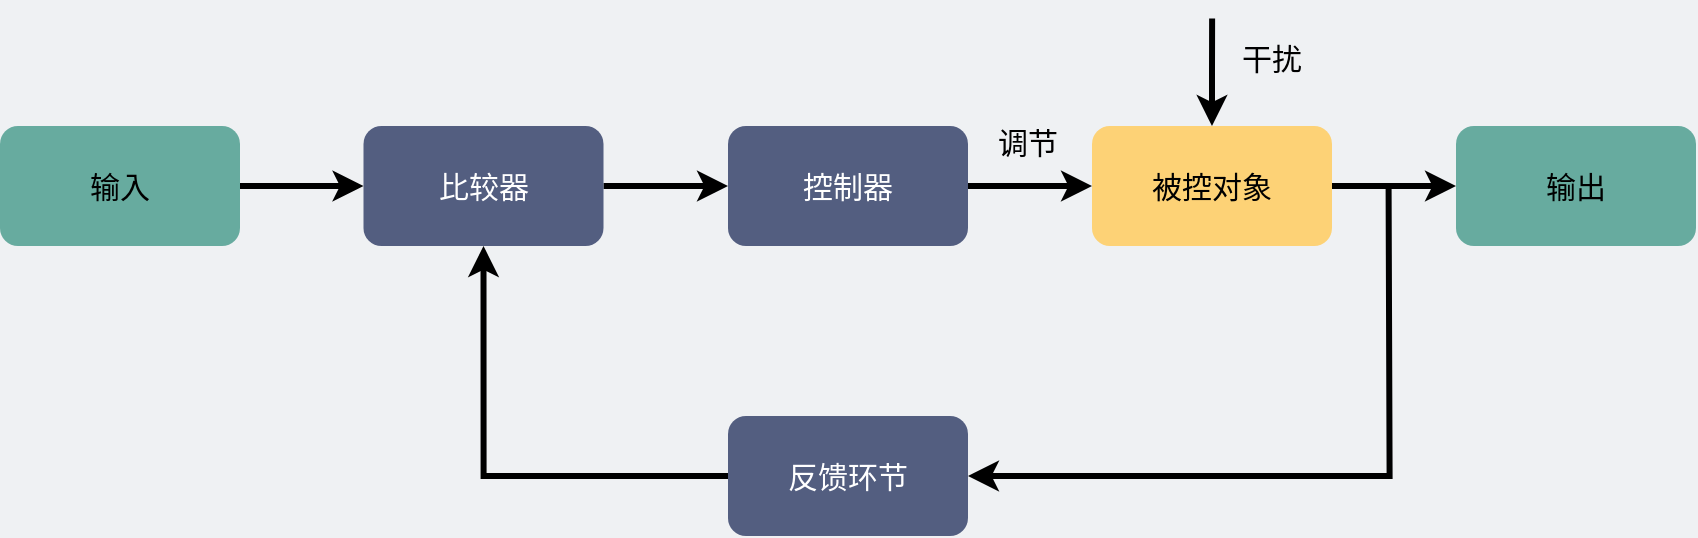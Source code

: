 <mxfile version="16.5.2" type="github">
  <diagram id="Lof0R5rhfGAX3NdKyFyQ" name="Page-1">
    <mxGraphModel dx="1323" dy="-98" grid="0" gridSize="10" guides="1" tooltips="1" connect="1" arrows="1" fold="1" page="1" pageScale="1" pageWidth="1000" pageHeight="400" background="#EFF1F3" math="0" shadow="0">
      <root>
        <mxCell id="0" />
        <mxCell id="1" parent="0" />
        <mxCell id="jft_UB1_TuQkSTq4L1ZP-5" style="edgeStyle=orthogonalEdgeStyle;rounded=0;orthogonalLoop=1;jettySize=auto;html=1;exitX=1;exitY=0.5;exitDx=0;exitDy=0;entryX=0;entryY=0.5;entryDx=0;entryDy=0;strokeWidth=3;" parent="1" source="U5H95pQ-bFL1ZXfvbdUM-4" target="lHOGtCii_1D8-ynuGwen-3" edge="1">
          <mxGeometry relative="1" as="geometry" />
        </mxCell>
        <mxCell id="U5H95pQ-bFL1ZXfvbdUM-4" value="控制器" style="rounded=1;whiteSpace=wrap;html=1;fillColor=#535E80;fontSize=15;strokeColor=none;fontColor=#FFFFFF;" parent="1" vertex="1">
          <mxGeometry x="438" y="926" width="120" height="60" as="geometry" />
        </mxCell>
        <mxCell id="jft_UB1_TuQkSTq4L1ZP-8" style="edgeStyle=orthogonalEdgeStyle;rounded=0;orthogonalLoop=1;jettySize=auto;html=1;exitX=1;exitY=0.5;exitDx=0;exitDy=0;entryX=0;entryY=0.5;entryDx=0;entryDy=0;strokeWidth=3;" parent="1" source="lHOGtCii_1D8-ynuGwen-3" target="jft_UB1_TuQkSTq4L1ZP-7" edge="1">
          <mxGeometry relative="1" as="geometry" />
        </mxCell>
        <mxCell id="jft_UB1_TuQkSTq4L1ZP-13" style="edgeStyle=orthogonalEdgeStyle;rounded=0;orthogonalLoop=1;jettySize=auto;html=1;exitX=0.5;exitY=0;exitDx=0;exitDy=0;fontColor=#FFFFFF;startArrow=classic;startFill=1;endArrow=none;endFill=0;strokeWidth=3;" parent="1" source="lHOGtCii_1D8-ynuGwen-3" edge="1">
          <mxGeometry relative="1" as="geometry">
            <mxPoint x="680.059" y="872.294" as="targetPoint" />
          </mxGeometry>
        </mxCell>
        <mxCell id="lHOGtCii_1D8-ynuGwen-3" value="被控对象" style="rounded=1;whiteSpace=wrap;html=1;fillColor=#FDD276;fontSize=15;strokeColor=none;" parent="1" vertex="1">
          <mxGeometry x="620" y="926" width="120" height="60" as="geometry" />
        </mxCell>
        <mxCell id="jft_UB1_TuQkSTq4L1ZP-4" style="edgeStyle=orthogonalEdgeStyle;rounded=0;orthogonalLoop=1;jettySize=auto;html=1;exitX=1;exitY=0.5;exitDx=0;exitDy=0;entryX=0;entryY=0.5;entryDx=0;entryDy=0;strokeWidth=3;fontColor=#FFFFFF;" parent="1" source="jft_UB1_TuQkSTq4L1ZP-3" target="U5H95pQ-bFL1ZXfvbdUM-4" edge="1">
          <mxGeometry relative="1" as="geometry" />
        </mxCell>
        <mxCell id="jft_UB1_TuQkSTq4L1ZP-3" value="比较器" style="rounded=1;whiteSpace=wrap;html=1;fillColor=#535E80;fontSize=15;strokeColor=none;fontColor=#FFFFFF;" parent="1" vertex="1">
          <mxGeometry x="255.75" y="926" width="120" height="60" as="geometry" />
        </mxCell>
        <mxCell id="jft_UB1_TuQkSTq4L1ZP-9" style="edgeStyle=orthogonalEdgeStyle;rounded=0;orthogonalLoop=1;jettySize=auto;html=1;exitX=1;exitY=0.5;exitDx=0;exitDy=0;fontColor=#FFFFFF;strokeWidth=3;" parent="1" source="jft_UB1_TuQkSTq4L1ZP-6" target="jft_UB1_TuQkSTq4L1ZP-3" edge="1">
          <mxGeometry relative="1" as="geometry" />
        </mxCell>
        <mxCell id="jft_UB1_TuQkSTq4L1ZP-6" value="输入" style="rounded=1;whiteSpace=wrap;html=1;fillColor=#67AB9F;fontSize=15;strokeColor=none;" parent="1" vertex="1">
          <mxGeometry x="74" y="926" width="120" height="60" as="geometry" />
        </mxCell>
        <mxCell id="jft_UB1_TuQkSTq4L1ZP-7" value="输出" style="rounded=1;whiteSpace=wrap;html=1;fillColor=#67AB9F;fontSize=15;strokeColor=none;" parent="1" vertex="1">
          <mxGeometry x="802" y="926" width="120" height="60" as="geometry" />
        </mxCell>
        <mxCell id="jft_UB1_TuQkSTq4L1ZP-11" style="edgeStyle=orthogonalEdgeStyle;rounded=0;orthogonalLoop=1;jettySize=auto;html=1;exitX=1;exitY=0.5;exitDx=0;exitDy=0;fontColor=#FFFFFF;strokeWidth=3;startArrow=classic;startFill=1;endArrow=none;endFill=0;" parent="1" source="jft_UB1_TuQkSTq4L1ZP-10" edge="1">
          <mxGeometry relative="1" as="geometry">
            <mxPoint x="768.294" y="955.824" as="targetPoint" />
          </mxGeometry>
        </mxCell>
        <mxCell id="jft_UB1_TuQkSTq4L1ZP-12" style="edgeStyle=orthogonalEdgeStyle;rounded=0;orthogonalLoop=1;jettySize=auto;html=1;exitX=0;exitY=0.5;exitDx=0;exitDy=0;entryX=0.5;entryY=1;entryDx=0;entryDy=0;fontColor=#FFFFFF;startArrow=none;startFill=0;endArrow=classic;endFill=1;strokeWidth=3;" parent="1" source="jft_UB1_TuQkSTq4L1ZP-10" target="jft_UB1_TuQkSTq4L1ZP-3" edge="1">
          <mxGeometry relative="1" as="geometry" />
        </mxCell>
        <mxCell id="jft_UB1_TuQkSTq4L1ZP-10" value="反馈环节" style="rounded=1;whiteSpace=wrap;html=1;fillColor=#535E80;fontSize=15;strokeColor=none;fontColor=#FFFFFF;" parent="1" vertex="1">
          <mxGeometry x="438" y="1071" width="120" height="60" as="geometry" />
        </mxCell>
        <mxCell id="jft_UB1_TuQkSTq4L1ZP-15" value="&lt;span style=&quot;font-size: 15px&quot;&gt;干扰&lt;/span&gt;" style="text;html=1;strokeColor=none;fillColor=none;align=center;verticalAlign=middle;whiteSpace=wrap;rounded=0;fontSize=36;fontColor=#000000;" parent="1" vertex="1">
          <mxGeometry x="680" y="870" width="60" height="30" as="geometry" />
        </mxCell>
        <mxCell id="jft_UB1_TuQkSTq4L1ZP-16" value="调节" style="text;html=1;strokeColor=none;fillColor=none;align=center;verticalAlign=middle;whiteSpace=wrap;rounded=0;fontSize=15;fontColor=#000000;" parent="1" vertex="1">
          <mxGeometry x="558" y="919" width="60" height="30" as="geometry" />
        </mxCell>
      </root>
    </mxGraphModel>
  </diagram>
</mxfile>

